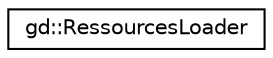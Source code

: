 digraph "Graphical Class Hierarchy"
{
  edge [fontname="Helvetica",fontsize="10",labelfontname="Helvetica",labelfontsize="10"];
  node [fontname="Helvetica",fontsize="10",shape=record];
  rankdir="LR";
  Node1 [label="gd::RessourcesLoader",height=0.2,width=0.4,color="black", fillcolor="white", style="filled",URL="$classgd_1_1_ressources_loader.html",tooltip="Class that is used by games to load resources from an GDevelop Executable ( DatFile ) or from an exte..."];
}
